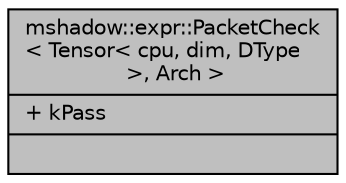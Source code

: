 digraph "mshadow::expr::PacketCheck&lt; Tensor&lt; cpu, dim, DType &gt;, Arch &gt;"
{
 // LATEX_PDF_SIZE
  edge [fontname="Helvetica",fontsize="10",labelfontname="Helvetica",labelfontsize="10"];
  node [fontname="Helvetica",fontsize="10",shape=record];
  Node1 [label="{mshadow::expr::PacketCheck\l\< Tensor\< cpu, dim, DType\l \>, Arch \>\n|+ kPass\l|}",height=0.2,width=0.4,color="black", fillcolor="grey75", style="filled", fontcolor="black",tooltip=" "];
}

